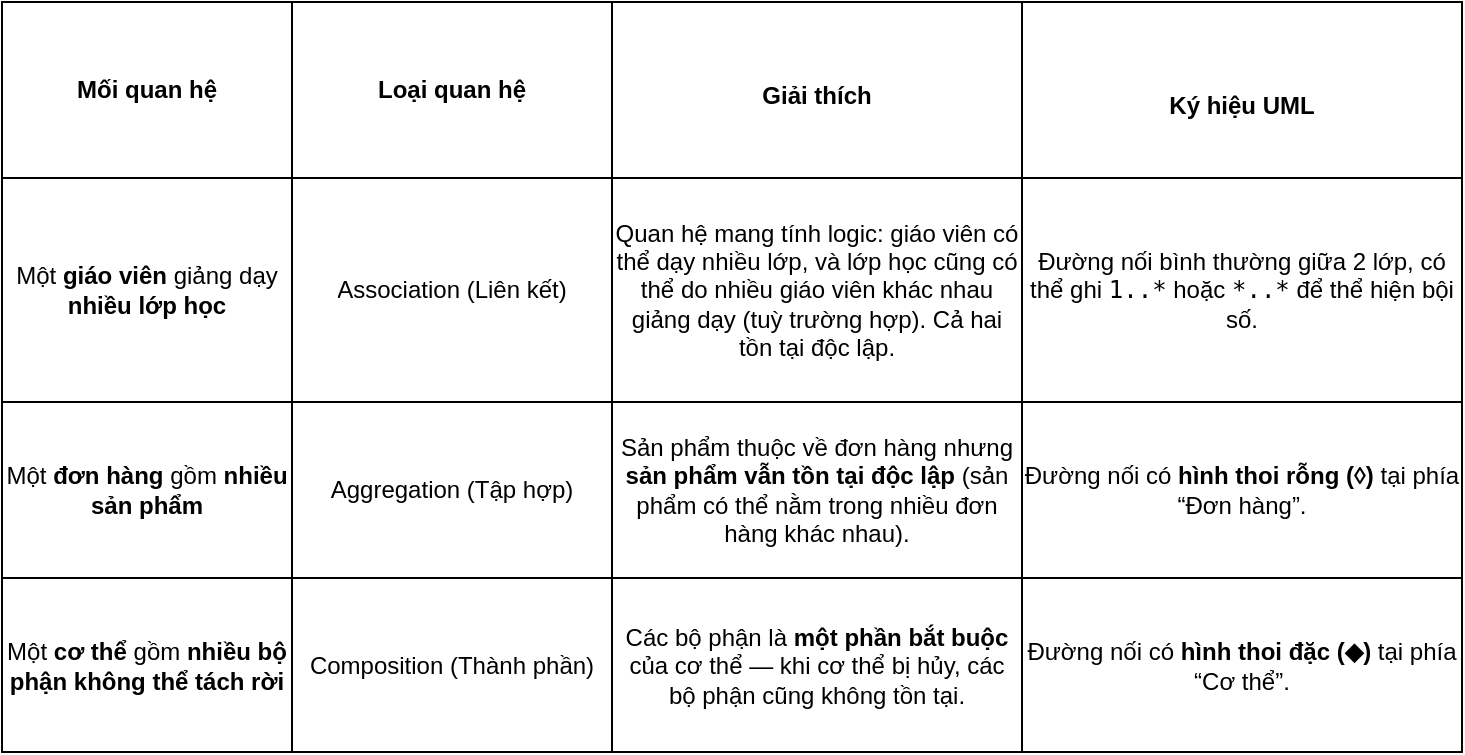 <mxfile version="28.2.8">
  <diagram name="Trang-1" id="AGZBZZ7HXYse5nwpsNNJ">
    <mxGraphModel dx="1042" dy="574" grid="0" gridSize="10" guides="1" tooltips="1" connect="1" arrows="1" fold="1" page="1" pageScale="1" pageWidth="850" pageHeight="1100" math="0" shadow="0">
      <root>
        <mxCell id="0" />
        <mxCell id="1" parent="0" />
        <mxCell id="Qr22bEbB7Wb3nGtfKpE2-2" value="" style="shape=table;startSize=0;container=1;collapsible=0;childLayout=tableLayout;" parent="1" vertex="1">
          <mxGeometry x="60" y="250" width="730" height="375" as="geometry" />
        </mxCell>
        <mxCell id="Qr22bEbB7Wb3nGtfKpE2-3" value="" style="shape=tableRow;horizontal=0;startSize=0;swimlaneHead=0;swimlaneBody=0;strokeColor=inherit;top=0;left=0;bottom=0;right=0;collapsible=0;dropTarget=0;fillColor=none;points=[[0,0.5],[1,0.5]];portConstraint=eastwest;" parent="Qr22bEbB7Wb3nGtfKpE2-2" vertex="1">
          <mxGeometry width="730" height="88" as="geometry" />
        </mxCell>
        <mxCell id="Qr22bEbB7Wb3nGtfKpE2-4" value="&lt;table class=&quot;w-fit min-w-(--thread-content-width)&quot; data-end=&quot;1122&quot; data-start=&quot;142&quot;&gt;&lt;thead data-end=&quot;215&quot; data-start=&quot;142&quot;&gt;&lt;tr data-end=&quot;215&quot; data-start=&quot;142&quot;&gt;&lt;th data-col-size=&quot;md&quot; data-end=&quot;160&quot; data-start=&quot;142&quot;&gt;&lt;strong data-end=&quot;159&quot; data-start=&quot;144&quot;&gt;Mối quan hệ&lt;/strong&gt;&lt;/th&gt;&lt;/tr&gt;&lt;/thead&gt;&lt;/table&gt;" style="shape=partialRectangle;html=1;whiteSpace=wrap;connectable=0;strokeColor=inherit;overflow=hidden;fillColor=none;top=0;left=0;bottom=0;right=0;pointerEvents=1;" parent="Qr22bEbB7Wb3nGtfKpE2-3" vertex="1">
          <mxGeometry width="145" height="88" as="geometry">
            <mxRectangle width="145" height="88" as="alternateBounds" />
          </mxGeometry>
        </mxCell>
        <mxCell id="Qr22bEbB7Wb3nGtfKpE2-5" value="&lt;b&gt;Loại quan hệ&lt;/b&gt;" style="shape=partialRectangle;html=1;whiteSpace=wrap;connectable=0;strokeColor=inherit;overflow=hidden;fillColor=none;top=0;left=0;bottom=0;right=0;pointerEvents=1;" parent="Qr22bEbB7Wb3nGtfKpE2-3" vertex="1">
          <mxGeometry x="145" width="160" height="88" as="geometry">
            <mxRectangle width="160" height="88" as="alternateBounds" />
          </mxGeometry>
        </mxCell>
        <mxCell id="Qr22bEbB7Wb3nGtfKpE2-6" value="&lt;table&gt;&lt;tbody&gt;&lt;tr&gt;&lt;th data-col-size=&quot;sm&quot; data-end=&quot;179&quot; data-start=&quot;160&quot;&gt;&lt;strong data-end=&quot;178&quot; data-start=&quot;162&quot;&gt;&lt;/strong&gt;&lt;/th&gt;&lt;/tr&gt;&lt;/tbody&gt;&lt;/table&gt;&lt;table&gt;&lt;tbody&gt;&lt;tr&gt;&lt;th data-col-size=&quot;lg&quot; data-end=&quot;196&quot; data-start=&quot;179&quot;&gt;&lt;strong data-end=&quot;195&quot; data-start=&quot;181&quot;&gt;Giải thích&lt;/strong&gt;&lt;/th&gt;&lt;/tr&gt;&lt;/tbody&gt;&lt;/table&gt;" style="shape=partialRectangle;html=1;whiteSpace=wrap;connectable=0;strokeColor=inherit;overflow=hidden;fillColor=none;top=0;left=0;bottom=0;right=0;pointerEvents=1;" parent="Qr22bEbB7Wb3nGtfKpE2-3" vertex="1">
          <mxGeometry x="305" width="205" height="88" as="geometry">
            <mxRectangle width="205" height="88" as="alternateBounds" />
          </mxGeometry>
        </mxCell>
        <mxCell id="Qr22bEbB7Wb3nGtfKpE2-7" value="&lt;b&gt;&lt;br&gt;Ký hiệu UML&lt;br&gt;&lt;/b&gt;" style="shape=partialRectangle;html=1;whiteSpace=wrap;connectable=0;strokeColor=inherit;overflow=hidden;fillColor=none;top=0;left=0;bottom=0;right=0;pointerEvents=1;" parent="Qr22bEbB7Wb3nGtfKpE2-3" vertex="1">
          <mxGeometry x="510" width="220" height="88" as="geometry">
            <mxRectangle width="220" height="88" as="alternateBounds" />
          </mxGeometry>
        </mxCell>
        <mxCell id="Qr22bEbB7Wb3nGtfKpE2-8" value="" style="shape=tableRow;horizontal=0;startSize=0;swimlaneHead=0;swimlaneBody=0;strokeColor=inherit;top=0;left=0;bottom=0;right=0;collapsible=0;dropTarget=0;fillColor=none;points=[[0,0.5],[1,0.5]];portConstraint=eastwest;" parent="Qr22bEbB7Wb3nGtfKpE2-2" vertex="1">
          <mxGeometry y="88" width="730" height="112" as="geometry" />
        </mxCell>
        <mxCell id="Qr22bEbB7Wb3nGtfKpE2-9" value="Một &lt;strong data-end=&quot;311&quot; data-start=&quot;298&quot;&gt;giáo viên&lt;/strong&gt; giảng dạy &lt;strong data-end=&quot;339&quot; data-start=&quot;322&quot;&gt;nhiều lớp học&lt;/strong&gt;" style="shape=partialRectangle;html=1;whiteSpace=wrap;connectable=0;strokeColor=inherit;overflow=hidden;fillColor=none;top=0;left=0;bottom=0;right=0;pointerEvents=1;" parent="Qr22bEbB7Wb3nGtfKpE2-8" vertex="1">
          <mxGeometry width="145" height="112" as="geometry">
            <mxRectangle width="145" height="112" as="alternateBounds" />
          </mxGeometry>
        </mxCell>
        <mxCell id="Qr22bEbB7Wb3nGtfKpE2-10" value="Association (Liên kết)" style="shape=partialRectangle;html=1;whiteSpace=wrap;connectable=0;strokeColor=inherit;overflow=hidden;fillColor=none;top=0;left=0;bottom=0;right=0;pointerEvents=1;" parent="Qr22bEbB7Wb3nGtfKpE2-8" vertex="1">
          <mxGeometry x="145" width="160" height="112" as="geometry">
            <mxRectangle width="160" height="112" as="alternateBounds" />
          </mxGeometry>
        </mxCell>
        <mxCell id="Qr22bEbB7Wb3nGtfKpE2-11" value="Quan hệ mang tính logic: giáo viên có thể dạy nhiều lớp, và lớp học cũng có thể do nhiều giáo viên khác nhau giảng dạy (tuỳ trường hợp). Cả hai tồn tại độc lập." style="shape=partialRectangle;html=1;whiteSpace=wrap;connectable=0;strokeColor=inherit;overflow=hidden;fillColor=none;top=0;left=0;bottom=0;right=0;pointerEvents=1;" parent="Qr22bEbB7Wb3nGtfKpE2-8" vertex="1">
          <mxGeometry x="305" width="205" height="112" as="geometry">
            <mxRectangle width="205" height="112" as="alternateBounds" />
          </mxGeometry>
        </mxCell>
        <mxCell id="Qr22bEbB7Wb3nGtfKpE2-12" value="Đường nối bình thường giữa 2 lớp, có thể ghi &lt;code data-end=&quot;585&quot; data-start=&quot;579&quot;&gt;1..*&lt;/code&gt; hoặc &lt;code data-end=&quot;597&quot; data-start=&quot;591&quot;&gt;*..*&lt;/code&gt; để thể hiện bội số." style="shape=partialRectangle;html=1;whiteSpace=wrap;connectable=0;strokeColor=inherit;overflow=hidden;fillColor=none;top=0;left=0;bottom=0;right=0;pointerEvents=1;" parent="Qr22bEbB7Wb3nGtfKpE2-8" vertex="1">
          <mxGeometry x="510" width="220" height="112" as="geometry">
            <mxRectangle width="220" height="112" as="alternateBounds" />
          </mxGeometry>
        </mxCell>
        <mxCell id="Qr22bEbB7Wb3nGtfKpE2-13" value="" style="shape=tableRow;horizontal=0;startSize=0;swimlaneHead=0;swimlaneBody=0;strokeColor=inherit;top=0;left=0;bottom=0;right=0;collapsible=0;dropTarget=0;fillColor=none;points=[[0,0.5],[1,0.5]];portConstraint=eastwest;" parent="Qr22bEbB7Wb3nGtfKpE2-2" vertex="1">
          <mxGeometry y="200" width="730" height="88" as="geometry" />
        </mxCell>
        <mxCell id="Qr22bEbB7Wb3nGtfKpE2-14" value="Một &lt;strong data-end=&quot;638&quot; data-start=&quot;626&quot;&gt;đơn hàng&lt;/strong&gt; gồm &lt;strong data-end=&quot;661&quot; data-start=&quot;643&quot;&gt;nhiều sản phẩm&lt;/strong&gt;" style="shape=partialRectangle;html=1;whiteSpace=wrap;connectable=0;strokeColor=inherit;overflow=hidden;fillColor=none;top=0;left=0;bottom=0;right=0;pointerEvents=1;" parent="Qr22bEbB7Wb3nGtfKpE2-13" vertex="1">
          <mxGeometry width="145" height="88" as="geometry">
            <mxRectangle width="145" height="88" as="alternateBounds" />
          </mxGeometry>
        </mxCell>
        <mxCell id="Qr22bEbB7Wb3nGtfKpE2-15" value="Aggregation (Tập hợp)" style="shape=partialRectangle;html=1;whiteSpace=wrap;connectable=0;strokeColor=inherit;overflow=hidden;fillColor=none;top=0;left=0;bottom=0;right=0;pointerEvents=1;" parent="Qr22bEbB7Wb3nGtfKpE2-13" vertex="1">
          <mxGeometry x="145" width="160" height="88" as="geometry">
            <mxRectangle width="160" height="88" as="alternateBounds" />
          </mxGeometry>
        </mxCell>
        <mxCell id="Qr22bEbB7Wb3nGtfKpE2-16" value="Sản phẩm thuộc về đơn hàng nhưng &lt;strong data-end=&quot;757&quot; data-start=&quot;725&quot;&gt;sản phẩm vẫn tồn tại độc lập&lt;/strong&gt; (sản phẩm có thể nằm trong nhiều đơn hàng khác nhau)." style="shape=partialRectangle;html=1;whiteSpace=wrap;connectable=0;strokeColor=inherit;overflow=hidden;fillColor=none;top=0;left=0;bottom=0;right=0;pointerEvents=1;" parent="Qr22bEbB7Wb3nGtfKpE2-13" vertex="1">
          <mxGeometry x="305" width="205" height="88" as="geometry">
            <mxRectangle width="205" height="88" as="alternateBounds" />
          </mxGeometry>
        </mxCell>
        <mxCell id="Qr22bEbB7Wb3nGtfKpE2-17" value="Đường nối có &lt;strong data-end=&quot;849&quot; data-start=&quot;827&quot;&gt;hình thoi rỗng (◊)&lt;/strong&gt; tại phía “Đơn hàng”." style="shape=partialRectangle;html=1;whiteSpace=wrap;connectable=0;strokeColor=inherit;overflow=hidden;fillColor=none;top=0;left=0;bottom=0;right=0;pointerEvents=1;" parent="Qr22bEbB7Wb3nGtfKpE2-13" vertex="1">
          <mxGeometry x="510" width="220" height="88" as="geometry">
            <mxRectangle width="220" height="88" as="alternateBounds" />
          </mxGeometry>
        </mxCell>
        <mxCell id="Qr22bEbB7Wb3nGtfKpE2-18" value="" style="shape=tableRow;horizontal=0;startSize=0;swimlaneHead=0;swimlaneBody=0;strokeColor=inherit;top=0;left=0;bottom=0;right=0;collapsible=0;dropTarget=0;fillColor=none;points=[[0,0.5],[1,0.5]];portConstraint=eastwest;" parent="Qr22bEbB7Wb3nGtfKpE2-2" vertex="1">
          <mxGeometry y="288" width="730" height="87" as="geometry" />
        </mxCell>
        <mxCell id="Qr22bEbB7Wb3nGtfKpE2-19" value="Một &lt;strong data-end=&quot;889&quot; data-start=&quot;879&quot;&gt;cơ thể&lt;/strong&gt; gồm &lt;strong data-end=&quot;930&quot; data-start=&quot;894&quot;&gt;nhiều bộ phận không thể tách rời&lt;/strong&gt;" style="shape=partialRectangle;html=1;whiteSpace=wrap;connectable=0;strokeColor=inherit;overflow=hidden;fillColor=none;top=0;left=0;bottom=0;right=0;pointerEvents=1;" parent="Qr22bEbB7Wb3nGtfKpE2-18" vertex="1">
          <mxGeometry width="145" height="87" as="geometry">
            <mxRectangle width="145" height="87" as="alternateBounds" />
          </mxGeometry>
        </mxCell>
        <mxCell id="Qr22bEbB7Wb3nGtfKpE2-20" value="Composition (Thành phần)" style="shape=partialRectangle;html=1;whiteSpace=wrap;connectable=0;strokeColor=inherit;overflow=hidden;fillColor=none;top=0;left=0;bottom=0;right=0;pointerEvents=1;" parent="Qr22bEbB7Wb3nGtfKpE2-18" vertex="1">
          <mxGeometry x="145" width="160" height="87" as="geometry">
            <mxRectangle width="160" height="87" as="alternateBounds" />
          </mxGeometry>
        </mxCell>
        <mxCell id="Qr22bEbB7Wb3nGtfKpE2-21" value="Các bộ phận là &lt;strong data-end=&quot;1000&quot; data-start=&quot;979&quot;&gt;một phần bắt buộc&lt;/strong&gt; của cơ thể — khi cơ thể bị hủy, các bộ phận cũng không tồn tại." style="shape=partialRectangle;html=1;whiteSpace=wrap;connectable=0;strokeColor=inherit;overflow=hidden;fillColor=none;top=0;left=0;bottom=0;right=0;pointerEvents=1;" parent="Qr22bEbB7Wb3nGtfKpE2-18" vertex="1">
          <mxGeometry x="305" width="205" height="87" as="geometry">
            <mxRectangle width="205" height="87" as="alternateBounds" />
          </mxGeometry>
        </mxCell>
        <mxCell id="Qr22bEbB7Wb3nGtfKpE2-22" value="Đường nối có &lt;strong data-end=&quot;1101&quot; data-start=&quot;1080&quot;&gt;hình thoi đặc (◆)&lt;/strong&gt; tại phía “Cơ thể”." style="shape=partialRectangle;html=1;whiteSpace=wrap;connectable=0;strokeColor=inherit;overflow=hidden;fillColor=none;top=0;left=0;bottom=0;right=0;pointerEvents=1;" parent="Qr22bEbB7Wb3nGtfKpE2-18" vertex="1">
          <mxGeometry x="510" width="220" height="87" as="geometry">
            <mxRectangle width="220" height="87" as="alternateBounds" />
          </mxGeometry>
        </mxCell>
      </root>
    </mxGraphModel>
  </diagram>
</mxfile>
